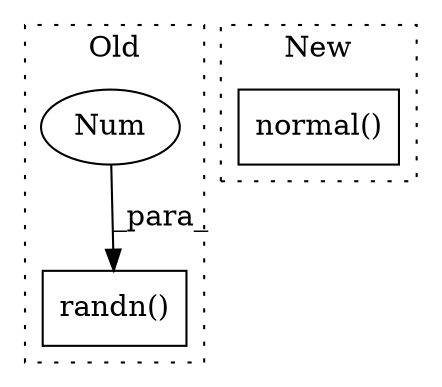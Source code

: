 digraph G {
subgraph cluster0 {
1 [label="randn()" a="75" s="4951,4975" l="16,1" shape="box"];
3 [label="Num" a="76" s="4967" l="4" shape="ellipse"];
label = "Old";
style="dotted";
}
subgraph cluster1 {
2 [label="normal()" a="75" s="4534" l="43" shape="box"];
label = "New";
style="dotted";
}
3 -> 1 [label="_para_"];
}